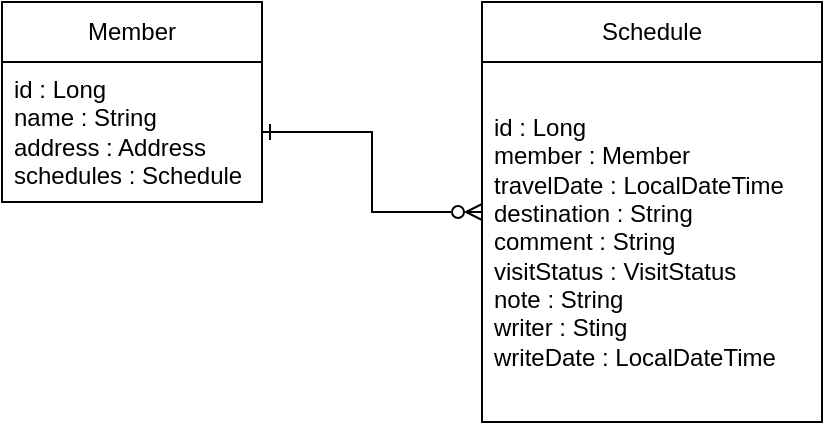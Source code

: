 <mxfile version="22.0.2" type="device">
  <diagram name="페이지-1" id="-EMgbG8PVBxfHG7OAbs0">
    <mxGraphModel dx="2048" dy="737" grid="1" gridSize="10" guides="1" tooltips="1" connect="1" arrows="1" fold="1" page="1" pageScale="1" pageWidth="827" pageHeight="1169" math="0" shadow="0">
      <root>
        <mxCell id="0" />
        <mxCell id="1" parent="0" />
        <mxCell id="KTSpzNg_eLOSvymqB7yq-1" value="Member" style="swimlane;fontStyle=0;childLayout=stackLayout;horizontal=1;startSize=30;horizontalStack=0;resizeParent=1;resizeParentMax=0;resizeLast=0;collapsible=1;marginBottom=0;whiteSpace=wrap;html=1;" parent="1" vertex="1">
          <mxGeometry x="-90" y="320" width="130" height="100" as="geometry" />
        </mxCell>
        <mxCell id="KTSpzNg_eLOSvymqB7yq-2" value="id : Long&lt;br&gt;name : String&lt;br&gt;address : Address&lt;br&gt;schedules : Schedule" style="text;strokeColor=none;fillColor=none;align=left;verticalAlign=middle;spacingLeft=4;spacingRight=4;overflow=hidden;points=[[0,0.5],[1,0.5]];portConstraint=eastwest;rotatable=0;whiteSpace=wrap;html=1;" parent="KTSpzNg_eLOSvymqB7yq-1" vertex="1">
          <mxGeometry y="30" width="130" height="70" as="geometry" />
        </mxCell>
        <mxCell id="KTSpzNg_eLOSvymqB7yq-12" value="Schedule" style="swimlane;fontStyle=0;childLayout=stackLayout;horizontal=1;startSize=30;horizontalStack=0;resizeParent=1;resizeParentMax=0;resizeLast=0;collapsible=1;marginBottom=0;whiteSpace=wrap;html=1;" parent="1" vertex="1">
          <mxGeometry x="150" y="320" width="170" height="210" as="geometry" />
        </mxCell>
        <mxCell id="KTSpzNg_eLOSvymqB7yq-13" value="id : Long&lt;br style=&quot;border-color: var(--border-color); text-align: center;&quot;&gt;&lt;span style=&quot;text-align: center;&quot;&gt;member : Member&lt;/span&gt;&lt;br style=&quot;border-color: var(--border-color); text-align: center;&quot;&gt;&lt;span style=&quot;text-align: center;&quot;&gt;travelDate : LocalDateTime&lt;/span&gt;&lt;br style=&quot;border-color: var(--border-color); text-align: center;&quot;&gt;&lt;span style=&quot;text-align: center;&quot;&gt;destination : String&lt;/span&gt;&lt;br style=&quot;border-color: var(--border-color); text-align: center;&quot;&gt;&lt;span style=&quot;text-align: center;&quot;&gt;comment : String&lt;/span&gt;&lt;br style=&quot;border-color: var(--border-color); text-align: center;&quot;&gt;&lt;span style=&quot;text-align: center;&quot;&gt;visitStatus : VisitStatus&lt;/span&gt;&lt;br style=&quot;border-color: var(--border-color); text-align: center;&quot;&gt;&lt;span style=&quot;text-align: center;&quot;&gt;note : String&lt;/span&gt;&lt;br style=&quot;border-color: var(--border-color); text-align: center;&quot;&gt;&lt;span style=&quot;text-align: center;&quot;&gt;writer : Sting&lt;/span&gt;&lt;br style=&quot;border-color: var(--border-color); text-align: center;&quot;&gt;&lt;span style=&quot;text-align: center;&quot;&gt;writeDate : LocalDateTime&lt;/span&gt;" style="text;strokeColor=none;fillColor=none;align=left;verticalAlign=middle;spacingLeft=4;spacingRight=4;overflow=hidden;points=[[0,0.5],[1,0.5]];portConstraint=eastwest;rotatable=0;whiteSpace=wrap;html=1;" parent="KTSpzNg_eLOSvymqB7yq-12" vertex="1">
          <mxGeometry y="30" width="170" height="180" as="geometry" />
        </mxCell>
        <mxCell id="KTSpzNg_eLOSvymqB7yq-16" style="rounded=0;orthogonalLoop=1;jettySize=auto;html=1;exitX=1;exitY=0.5;exitDx=0;exitDy=0;entryX=0;entryY=0.5;entryDx=0;entryDy=0;edgeStyle=orthogonalEdgeStyle;strokeColor=default;endArrow=ERzeroToMany;endFill=0;startArrow=ERone;startFill=0;" parent="1" source="KTSpzNg_eLOSvymqB7yq-2" target="KTSpzNg_eLOSvymqB7yq-12" edge="1">
          <mxGeometry relative="1" as="geometry" />
        </mxCell>
      </root>
    </mxGraphModel>
  </diagram>
</mxfile>
